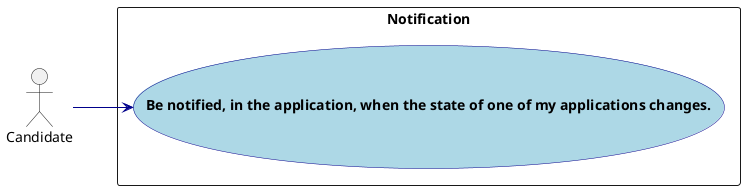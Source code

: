 @startuml US3001_UCD
'https://plantuml.com/use-case-diagram

skinparam usecase {
    BackgroundColor LightBlue
    BorderColor DarkBlue
    ArrowColor DarkBlue
    FontStyle Bold
}

:Candidate: as Candidate

left to right direction

rectangle "Notification" as notification {
  usecase "Be notified, in the application, when the state of one of my applications changes." as beNotified
}

Candidate --> (beNotified)

@enduml
